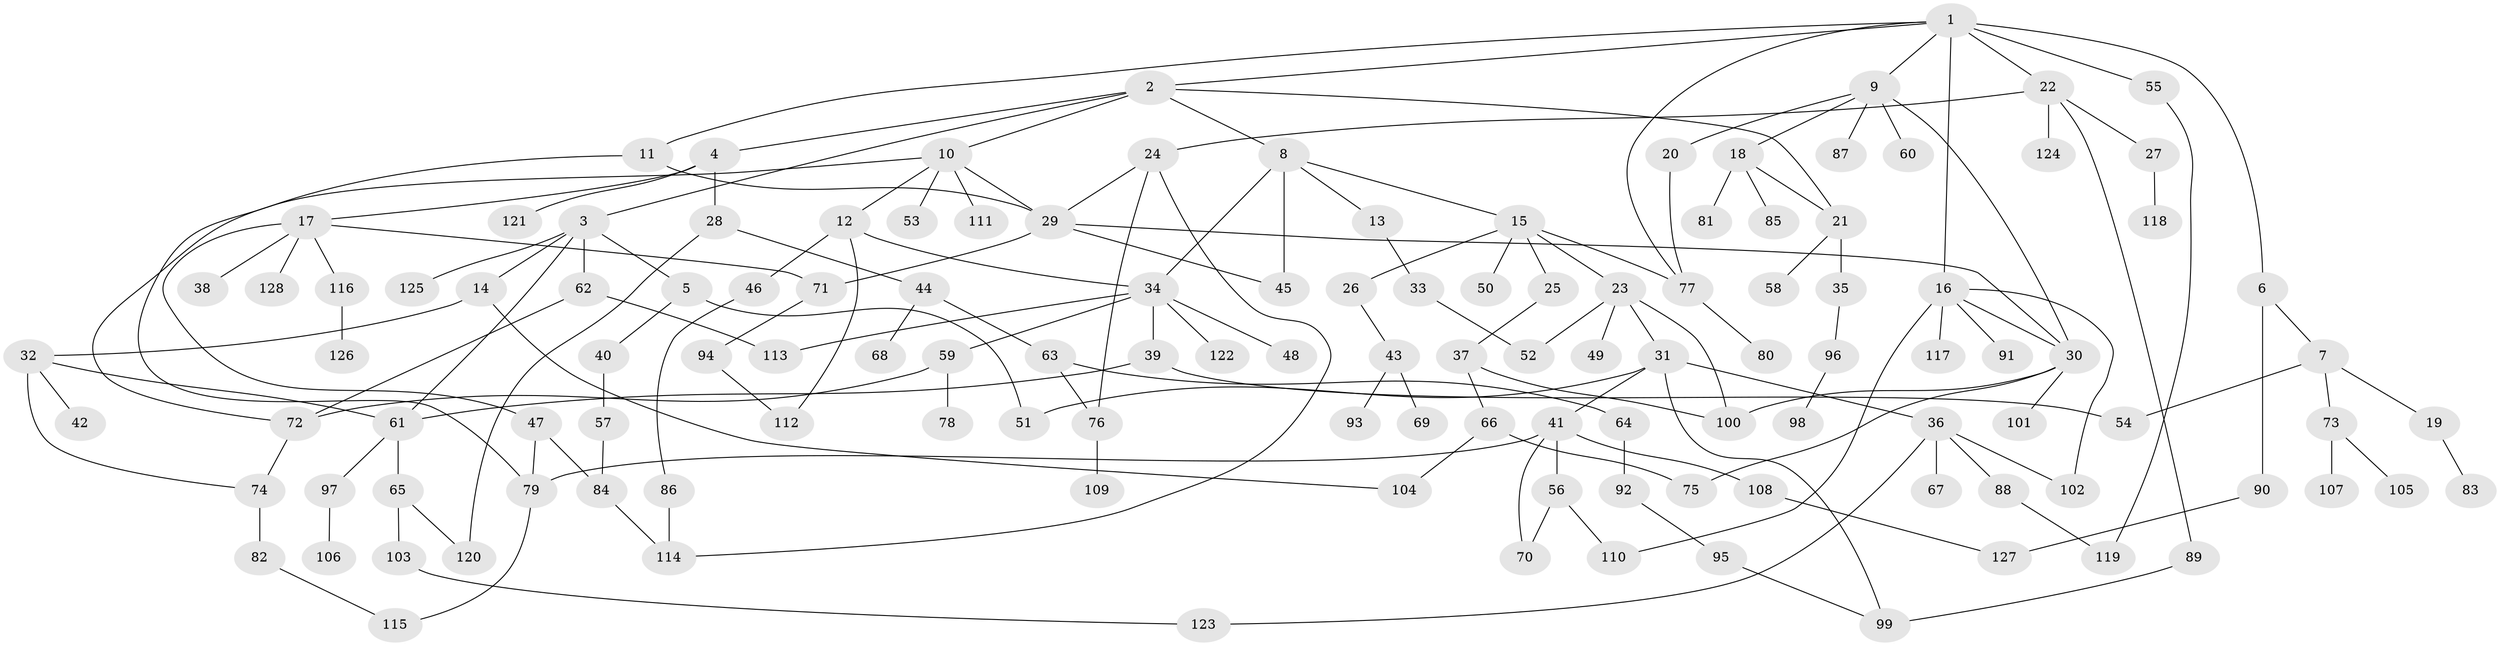 // coarse degree distribution, {6: 0.025974025974025976, 5: 0.15584415584415584, 2: 0.24675324675324675, 7: 0.025974025974025976, 4: 0.09090909090909091, 3: 0.23376623376623376, 8: 0.012987012987012988, 1: 0.2077922077922078}
// Generated by graph-tools (version 1.1) at 2025/36/03/04/25 23:36:11]
// undirected, 128 vertices, 167 edges
graph export_dot {
  node [color=gray90,style=filled];
  1;
  2;
  3;
  4;
  5;
  6;
  7;
  8;
  9;
  10;
  11;
  12;
  13;
  14;
  15;
  16;
  17;
  18;
  19;
  20;
  21;
  22;
  23;
  24;
  25;
  26;
  27;
  28;
  29;
  30;
  31;
  32;
  33;
  34;
  35;
  36;
  37;
  38;
  39;
  40;
  41;
  42;
  43;
  44;
  45;
  46;
  47;
  48;
  49;
  50;
  51;
  52;
  53;
  54;
  55;
  56;
  57;
  58;
  59;
  60;
  61;
  62;
  63;
  64;
  65;
  66;
  67;
  68;
  69;
  70;
  71;
  72;
  73;
  74;
  75;
  76;
  77;
  78;
  79;
  80;
  81;
  82;
  83;
  84;
  85;
  86;
  87;
  88;
  89;
  90;
  91;
  92;
  93;
  94;
  95;
  96;
  97;
  98;
  99;
  100;
  101;
  102;
  103;
  104;
  105;
  106;
  107;
  108;
  109;
  110;
  111;
  112;
  113;
  114;
  115;
  116;
  117;
  118;
  119;
  120;
  121;
  122;
  123;
  124;
  125;
  126;
  127;
  128;
  1 -- 2;
  1 -- 6;
  1 -- 9;
  1 -- 11;
  1 -- 16;
  1 -- 22;
  1 -- 55;
  1 -- 77;
  2 -- 3;
  2 -- 4;
  2 -- 8;
  2 -- 10;
  2 -- 21;
  3 -- 5;
  3 -- 14;
  3 -- 62;
  3 -- 125;
  3 -- 61;
  4 -- 17;
  4 -- 28;
  4 -- 121;
  5 -- 40;
  5 -- 51;
  6 -- 7;
  6 -- 90;
  7 -- 19;
  7 -- 54;
  7 -- 73;
  8 -- 13;
  8 -- 15;
  8 -- 34;
  8 -- 45;
  9 -- 18;
  9 -- 20;
  9 -- 60;
  9 -- 87;
  9 -- 30;
  10 -- 12;
  10 -- 53;
  10 -- 72;
  10 -- 111;
  10 -- 29;
  11 -- 79;
  11 -- 29;
  12 -- 46;
  12 -- 112;
  12 -- 34;
  13 -- 33;
  14 -- 32;
  14 -- 104;
  15 -- 23;
  15 -- 25;
  15 -- 26;
  15 -- 50;
  15 -- 77;
  16 -- 30;
  16 -- 91;
  16 -- 117;
  16 -- 102;
  16 -- 110;
  17 -- 38;
  17 -- 47;
  17 -- 71;
  17 -- 116;
  17 -- 128;
  18 -- 81;
  18 -- 85;
  18 -- 21;
  19 -- 83;
  20 -- 77;
  21 -- 35;
  21 -- 58;
  22 -- 24;
  22 -- 27;
  22 -- 89;
  22 -- 124;
  23 -- 31;
  23 -- 49;
  23 -- 52;
  23 -- 100;
  24 -- 29;
  24 -- 76;
  24 -- 114;
  25 -- 37;
  26 -- 43;
  27 -- 118;
  28 -- 44;
  28 -- 120;
  29 -- 45;
  29 -- 71;
  29 -- 30;
  30 -- 75;
  30 -- 101;
  30 -- 100;
  31 -- 36;
  31 -- 41;
  31 -- 51;
  31 -- 99;
  32 -- 42;
  32 -- 61;
  32 -- 74;
  33 -- 52;
  34 -- 39;
  34 -- 48;
  34 -- 59;
  34 -- 122;
  34 -- 113;
  35 -- 96;
  36 -- 67;
  36 -- 88;
  36 -- 102;
  36 -- 123;
  37 -- 66;
  37 -- 100;
  39 -- 61;
  39 -- 54;
  40 -- 57;
  41 -- 56;
  41 -- 70;
  41 -- 79;
  41 -- 108;
  43 -- 69;
  43 -- 93;
  44 -- 63;
  44 -- 68;
  46 -- 86;
  47 -- 84;
  47 -- 79;
  55 -- 119;
  56 -- 110;
  56 -- 70;
  57 -- 84;
  59 -- 78;
  59 -- 72;
  61 -- 65;
  61 -- 97;
  62 -- 113;
  62 -- 72;
  63 -- 64;
  63 -- 76;
  64 -- 92;
  65 -- 103;
  65 -- 120;
  66 -- 104;
  66 -- 75;
  71 -- 94;
  72 -- 74;
  73 -- 105;
  73 -- 107;
  74 -- 82;
  76 -- 109;
  77 -- 80;
  79 -- 115;
  82 -- 115;
  84 -- 114;
  86 -- 114;
  88 -- 119;
  89 -- 99;
  90 -- 127;
  92 -- 95;
  94 -- 112;
  95 -- 99;
  96 -- 98;
  97 -- 106;
  103 -- 123;
  108 -- 127;
  116 -- 126;
}

